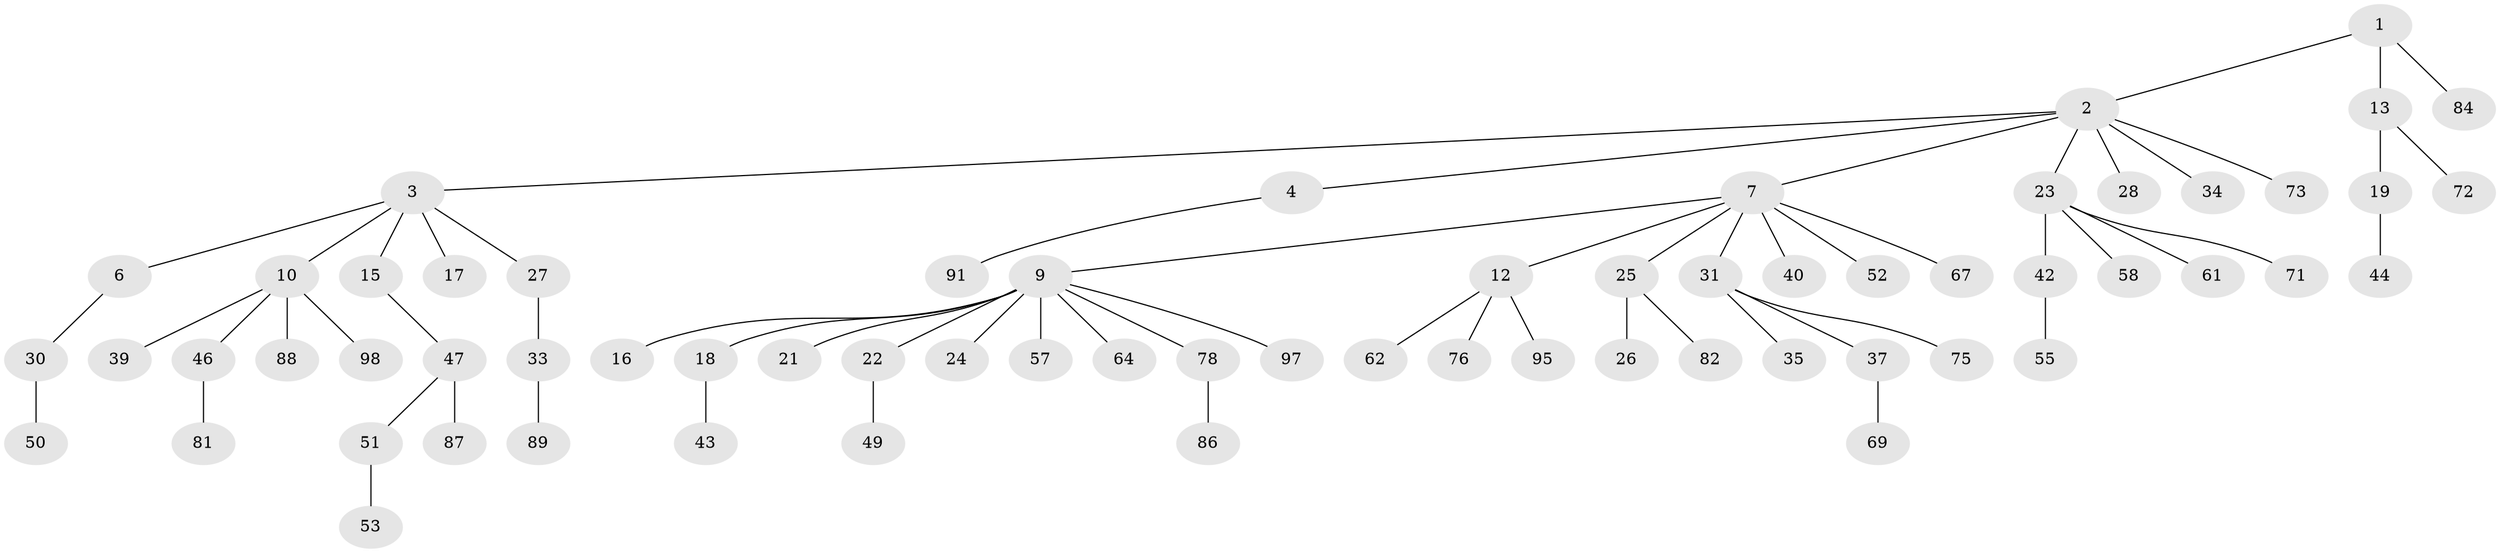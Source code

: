 // original degree distribution, {4: 0.08, 8: 0.01, 2: 0.26, 6: 0.03, 5: 0.02, 3: 0.09, 1: 0.51}
// Generated by graph-tools (version 1.1) at 2025/38/02/21/25 10:38:55]
// undirected, 66 vertices, 65 edges
graph export_dot {
graph [start="1"]
  node [color=gray90,style=filled];
  1 [super="+85"];
  2;
  3 [super="+5"];
  4 [super="+32"];
  6 [super="+29"];
  7 [super="+8"];
  9 [super="+11"];
  10 [super="+14"];
  12 [super="+41"];
  13 [super="+96"];
  15 [super="+79"];
  16 [super="+54"];
  17 [super="+56"];
  18;
  19 [super="+20"];
  21 [super="+68"];
  22 [super="+36"];
  23 [super="+38"];
  24;
  25;
  26 [super="+100"];
  27;
  28 [super="+45"];
  30 [super="+66"];
  31 [super="+93"];
  33 [super="+80"];
  34;
  35;
  37 [super="+90"];
  39 [super="+65"];
  40;
  42 [super="+83"];
  43 [super="+63"];
  44;
  46 [super="+48"];
  47 [super="+60"];
  49 [super="+74"];
  50 [super="+92"];
  51;
  52;
  53 [super="+59"];
  55;
  57;
  58 [super="+70"];
  61;
  62;
  64;
  67;
  69 [super="+77"];
  71 [super="+99"];
  72;
  73;
  75 [super="+94"];
  76;
  78;
  81;
  82;
  84;
  86;
  87;
  88;
  89;
  91;
  95;
  97;
  98;
  1 -- 2;
  1 -- 13;
  1 -- 84;
  2 -- 3;
  2 -- 4;
  2 -- 7;
  2 -- 23;
  2 -- 28;
  2 -- 34;
  2 -- 73;
  3 -- 6;
  3 -- 10;
  3 -- 27;
  3 -- 17;
  3 -- 15;
  4 -- 91;
  6 -- 30;
  7 -- 9;
  7 -- 31;
  7 -- 40;
  7 -- 67;
  7 -- 25;
  7 -- 12;
  7 -- 52;
  9 -- 18;
  9 -- 22;
  9 -- 24;
  9 -- 64;
  9 -- 16;
  9 -- 97;
  9 -- 21;
  9 -- 78;
  9 -- 57;
  10 -- 46;
  10 -- 98;
  10 -- 88;
  10 -- 39;
  12 -- 62;
  12 -- 76;
  12 -- 95;
  13 -- 19;
  13 -- 72;
  15 -- 47;
  18 -- 43;
  19 -- 44;
  22 -- 49;
  23 -- 42;
  23 -- 58;
  23 -- 61;
  23 -- 71;
  25 -- 26;
  25 -- 82;
  27 -- 33;
  30 -- 50;
  31 -- 35;
  31 -- 37;
  31 -- 75;
  33 -- 89;
  37 -- 69;
  42 -- 55;
  46 -- 81;
  47 -- 51;
  47 -- 87;
  51 -- 53;
  78 -- 86;
}
